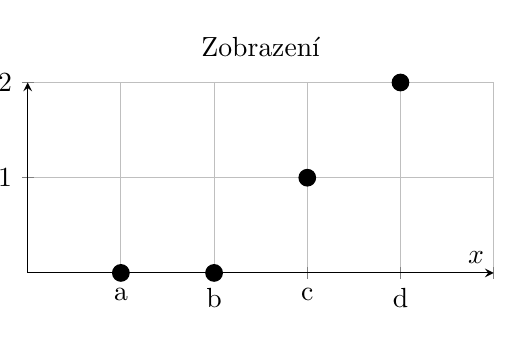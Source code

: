 \begin{tikzpicture}[trim axis left, trim axis right]
		\begin{axis}[
		height=4cm,
		width = 7.5cm,
		title=Zobrazení,
		axis lines=middle,
		xlabel={$x$},
		ylabel={$y$},
		ylabel near ticks,
		ymin=0, ymax=2,
		xmin=0, xmax=5,
		ytick = {0,1,2},
		xtick = {},
		xticklabels = {0,0,a,b,c,d},
		grid = both
		]
		\addplot [only marks, mark size = 3] table {
		1 0
		2 0
		3 1
		4 2
		};
	\end{axis}
\end{tikzpicture}